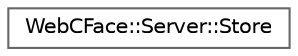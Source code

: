 digraph "Graphical Class Hierarchy"
{
 // LATEX_PDF_SIZE
  bgcolor="transparent";
  edge [fontname=Helvetica,fontsize=10,labelfontname=Helvetica,labelfontsize=10];
  node [fontname=Helvetica,fontsize=10,shape=box,height=0.2,width=0.4];
  rankdir="LR";
  Node0 [id="Node000000",label="WebCFace::Server::Store",height=0.2,width=0.4,color="grey40", fillcolor="white", style="filled",URL="$structWebCFace_1_1Server_1_1Store.html",tooltip=" "];
}
